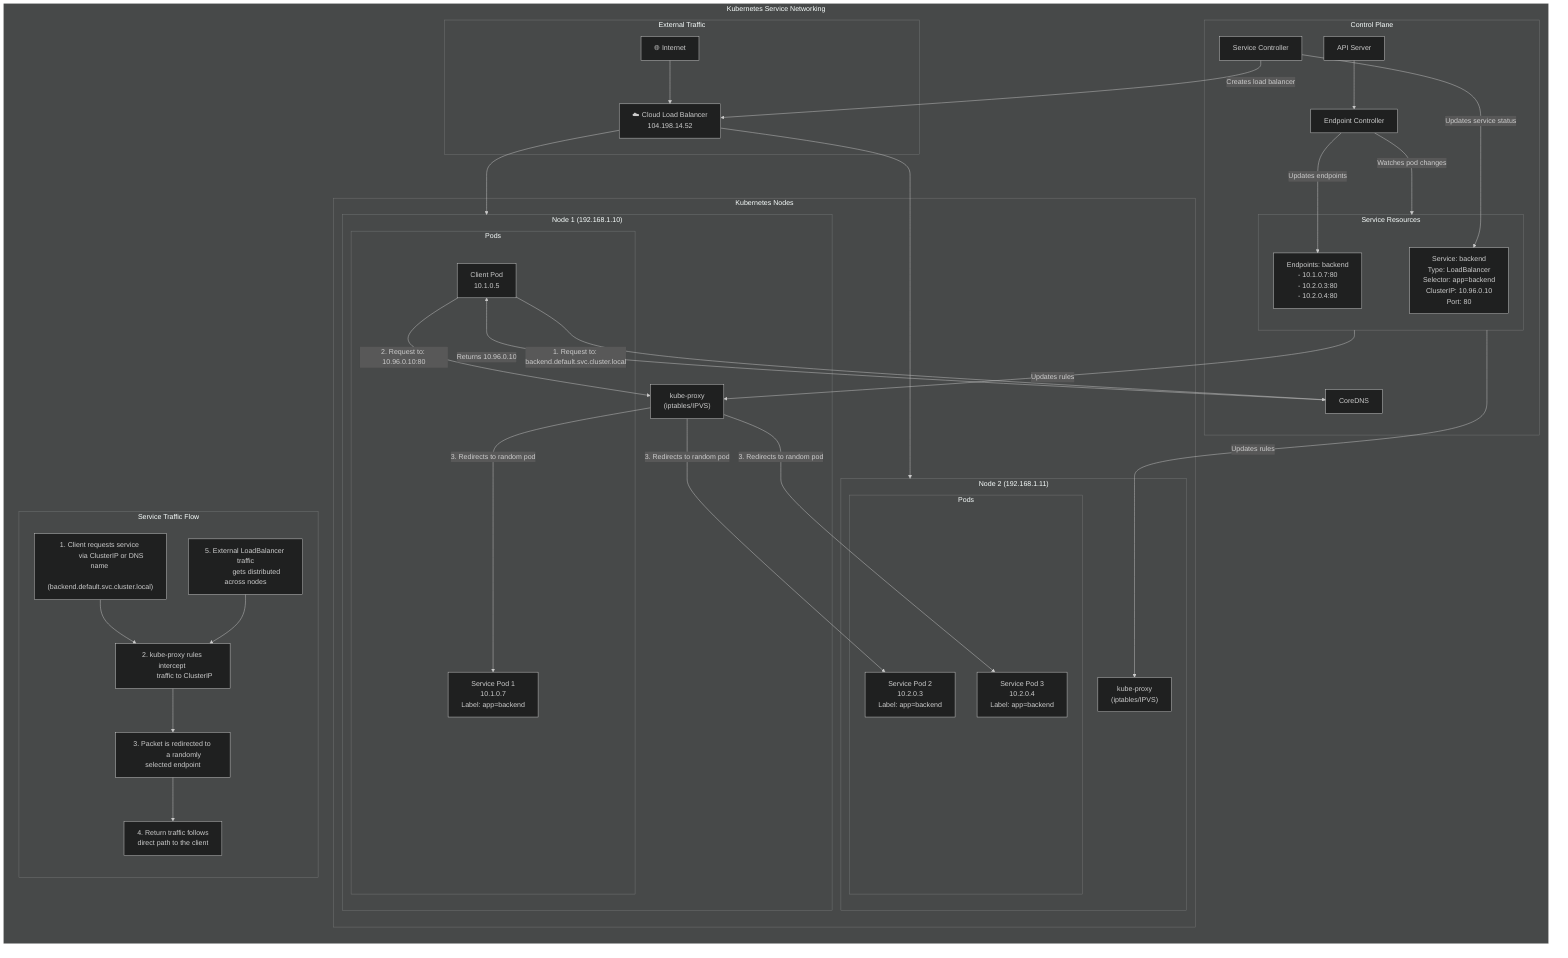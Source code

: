 %%{init: {'theme':'dark', 'themeVariables': { 
    'primaryColor': '#326CE5', 
    'primaryBorderColor': '#2857A4',
    'primaryTextColor': '#fff',
    'secondaryColor': '#F58220',
    'lineColor': '#CCCCCC',
    'tertiaryColor': '#28A745',
    'textColor': '#CCCCCC',
    'background': '#282a36'
}}}%%

flowchart TB
    %% Main container for service networking
    subgraph K8S["Kubernetes Service Networking"]
        direction TB
        
        %% External traffic section
        subgraph EXTERNAL["External Traffic"]
            direction LR
            internet["🌐 Internet"]
            cloud_lb["☁️ Cloud Load Balancer
            104.198.14.52"]
        end
        
        %% Node section with kube-proxy
        subgraph NODES["Kubernetes Nodes"]
            direction TB
            
            subgraph NODE1["Node 1 (192.168.1.10)"]
                direction TB
                
                kube_proxy1["kube-proxy
                (iptables/IPVS)"]
                
                subgraph PODS1["Pods"]
                    direction LR
                    client_pod["Client Pod
                    10.1.0.5"]
                    service_pod1["Service Pod 1
                    10.1.0.7
                    Label: app=backend"]
                end
            end
            
            subgraph NODE2["Node 2 (192.168.1.11)"]
                direction TB
                
                kube_proxy2["kube-proxy
                (iptables/IPVS)"]
                
                subgraph PODS2["Pods"]
                    direction LR
                    service_pod2["Service Pod 2
                    10.2.0.3
                    Label: app=backend"]
                    service_pod3["Service Pod 3
                    10.2.0.4
                    Label: app=backend"]
                end
            end
        end
        
        %% Control plane
        subgraph CONTROL["Control Plane"]
            direction TB
            
            api_server["API Server"]
            
            endpoint_controller["Endpoint Controller"]
            
            service_controller["Service Controller"]
            
            coredns["CoreDNS"]
            
            subgraph SVC_RESOURCES["Service Resources"]
                direction LR
                svc_def["Service: backend
                Type: LoadBalancer
                Selector: app=backend
                ClusterIP: 10.96.0.10
                Port: 80"]
                
                endpoints["Endpoints: backend
                - 10.1.0.7:80
                - 10.2.0.3:80
                - 10.2.0.4:80"]
            end
        end
        
        %% Networking flow explanation
        subgraph FLOW["Service Traffic Flow"]
            direction TB
            flow1["1. Client requests service 
            via ClusterIP or DNS name 
            (backend.default.svc.cluster.local)"]
            
            flow2["2. kube-proxy rules intercept 
            traffic to ClusterIP"]
            
            flow3["3. Packet is redirected to 
            a randomly selected endpoint"]
            
            flow4["4. Return traffic follows 
            direct path to the client"]
            
            flow5["5. External LoadBalancer traffic
            gets distributed across nodes"]
            
            flow1 --> flow2 --> flow3 --> flow4
            flow5 --> flow2
        end
    end
    
    %% Connect the components to show the flow
    internet --> cloud_lb
    cloud_lb --> NODE1 & NODE2
    
    client_pod -- "1. Request to: backend.default.svc.cluster.local" --> coredns
    coredns -- "Returns 10.96.0.10" --> client_pod
    
    client_pod -- "2. Request to: 10.96.0.10:80" --> kube_proxy1
    kube_proxy1 -- "3. Redirects to random pod" --> service_pod1 & service_pod2 & service_pod3
    
    api_server --> endpoint_controller
    endpoint_controller -- "Watches pod changes" --> SVC_RESOURCES
    endpoint_controller -- "Updates endpoints" --> endpoints
    
    service_controller -- "Creates load balancer" --> cloud_lb
    service_controller -- "Updates service status" --> svc_def
    
    %% iptables/IPVS updates
    SVC_RESOURCES -- "Updates rules" --> kube_proxy1 & kube_proxy2